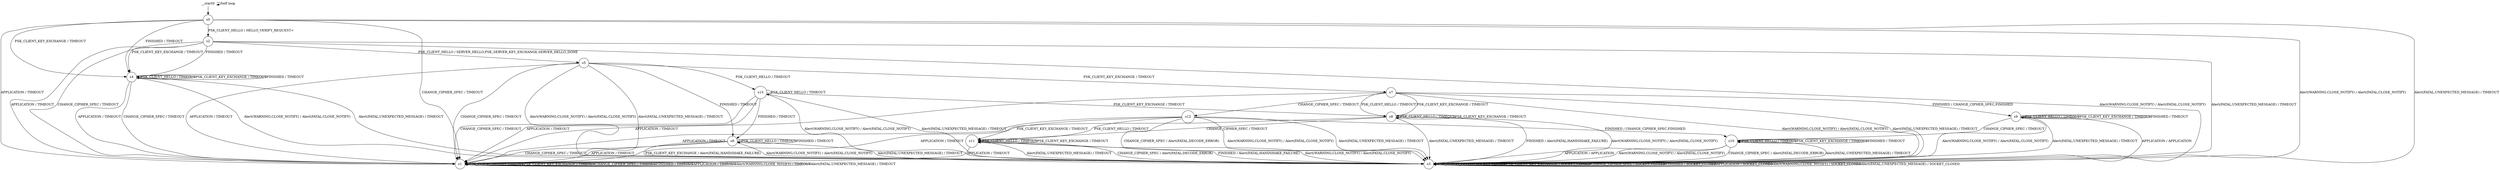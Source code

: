 digraph g {
	graph [name=g];
	s0	[label=s0,
		shape=circle];
	s1	[label=s1,
		shape=circle];
	s0 -> s1	[key=0,
		label="CHANGE_CIPHER_SPEC / TIMEOUT"];
	s0 -> s1	[key=1,
		label="APPLICATION / TIMEOUT"];
	s2	[label=s2,
		shape=circle];
	s0 -> s2	[key=0,
		label="PSK_CLIENT_HELLO / HELLO_VERIFY_REQUEST+"];
	s3	[label=s3,
		shape=circle];
	s0 -> s3	[key=0,
		label="Alert(WARNING,CLOSE_NOTIFY) / Alert(FATAL,CLOSE_NOTIFY)"];
	s0 -> s3	[key=1,
		label="Alert(FATAL,UNEXPECTED_MESSAGE) / TIMEOUT"];
	s4	[label=s4,
		shape=circle];
	s0 -> s4	[key=0,
		label="PSK_CLIENT_KEY_EXCHANGE / TIMEOUT"];
	s0 -> s4	[key=1,
		label="FINISHED / TIMEOUT"];
	s1 -> s1	[key=0,
		label="PSK_CLIENT_HELLO / TIMEOUT"];
	s1 -> s1	[key=1,
		label="PSK_CLIENT_KEY_EXCHANGE / TIMEOUT"];
	s1 -> s1	[key=2,
		label="CHANGE_CIPHER_SPEC / TIMEOUT"];
	s1 -> s1	[key=3,
		label="FINISHED / TIMEOUT"];
	s1 -> s1	[key=4,
		label="APPLICATION / TIMEOUT"];
	s1 -> s1	[key=5,
		label="Alert(WARNING,CLOSE_NOTIFY) / TIMEOUT"];
	s1 -> s1	[key=6,
		label="Alert(FATAL,UNEXPECTED_MESSAGE) / TIMEOUT"];
	s2 -> s1	[key=0,
		label="CHANGE_CIPHER_SPEC / TIMEOUT"];
	s2 -> s1	[key=1,
		label="APPLICATION / TIMEOUT"];
	s2 -> s3	[key=0,
		label="Alert(WARNING,CLOSE_NOTIFY) / Alert(FATAL,CLOSE_NOTIFY)"];
	s2 -> s3	[key=1,
		label="Alert(FATAL,UNEXPECTED_MESSAGE) / TIMEOUT"];
	s2 -> s4	[key=0,
		label="PSK_CLIENT_KEY_EXCHANGE / TIMEOUT"];
	s2 -> s4	[key=1,
		label="FINISHED / TIMEOUT"];
	s5	[label=s5,
		shape=circle];
	s2 -> s5	[key=0,
		label="PSK_CLIENT_HELLO / SERVER_HELLO,PSK_SERVER_KEY_EXCHANGE,SERVER_HELLO_DONE"];
	s3 -> s3	[key=0,
		label="PSK_CLIENT_HELLO / SOCKET_CLOSED"];
	s3 -> s3	[key=1,
		label="PSK_CLIENT_KEY_EXCHANGE / SOCKET_CLOSED"];
	s3 -> s3	[key=2,
		label="CHANGE_CIPHER_SPEC / SOCKET_CLOSED"];
	s3 -> s3	[key=3,
		label="FINISHED / SOCKET_CLOSED"];
	s3 -> s3	[key=4,
		label="APPLICATION / SOCKET_CLOSED"];
	s3 -> s3	[key=5,
		label="Alert(WARNING,CLOSE_NOTIFY) / SOCKET_CLOSED"];
	s3 -> s3	[key=6,
		label="Alert(FATAL,UNEXPECTED_MESSAGE) / SOCKET_CLOSED"];
	s4 -> s1	[key=0,
		label="CHANGE_CIPHER_SPEC / TIMEOUT"];
	s4 -> s1	[key=1,
		label="APPLICATION / TIMEOUT"];
	s4 -> s3	[key=0,
		label="Alert(WARNING,CLOSE_NOTIFY) / Alert(FATAL,CLOSE_NOTIFY)"];
	s4 -> s3	[key=1,
		label="Alert(FATAL,UNEXPECTED_MESSAGE) / TIMEOUT"];
	s4 -> s4	[key=0,
		label="PSK_CLIENT_HELLO / TIMEOUT"];
	s4 -> s4	[key=1,
		label="PSK_CLIENT_KEY_EXCHANGE / TIMEOUT"];
	s4 -> s4	[key=2,
		label="FINISHED / TIMEOUT"];
	s5 -> s1	[key=0,
		label="CHANGE_CIPHER_SPEC / TIMEOUT"];
	s5 -> s1	[key=1,
		label="APPLICATION / TIMEOUT"];
	s5 -> s3	[key=0,
		label="Alert(WARNING,CLOSE_NOTIFY) / Alert(FATAL,CLOSE_NOTIFY)"];
	s5 -> s3	[key=1,
		label="Alert(FATAL,UNEXPECTED_MESSAGE) / TIMEOUT"];
	s6	[label=s6,
		shape=circle];
	s5 -> s6	[key=0,
		label="FINISHED / TIMEOUT"];
	s7	[label=s7,
		shape=circle];
	s5 -> s7	[key=0,
		label="PSK_CLIENT_KEY_EXCHANGE / TIMEOUT"];
	s13	[label=s13,
		shape=circle];
	s5 -> s13	[key=0,
		label="PSK_CLIENT_HELLO / TIMEOUT"];
	s6 -> s1	[key=0,
		label="CHANGE_CIPHER_SPEC / TIMEOUT"];
	s6 -> s1	[key=1,
		label="APPLICATION / TIMEOUT"];
	s6 -> s3	[key=0,
		label="PSK_CLIENT_KEY_EXCHANGE / Alert(FATAL,HANDSHAKE_FAILURE)"];
	s6 -> s3	[key=1,
		label="Alert(WARNING,CLOSE_NOTIFY) / Alert(FATAL,CLOSE_NOTIFY)"];
	s6 -> s3	[key=2,
		label="Alert(FATAL,UNEXPECTED_MESSAGE) / TIMEOUT"];
	s6 -> s6	[key=0,
		label="PSK_CLIENT_HELLO / TIMEOUT"];
	s6 -> s6	[key=1,
		label="FINISHED / TIMEOUT"];
	s7 -> s1	[key=0,
		label="APPLICATION / TIMEOUT"];
	s7 -> s3	[key=0,
		label="Alert(WARNING,CLOSE_NOTIFY) / Alert(FATAL,CLOSE_NOTIFY)"];
	s7 -> s3	[key=1,
		label="Alert(FATAL,UNEXPECTED_MESSAGE) / TIMEOUT"];
	s8	[label=s8,
		shape=circle];
	s7 -> s8	[key=0,
		label="PSK_CLIENT_HELLO / TIMEOUT"];
	s7 -> s8	[key=1,
		label="PSK_CLIENT_KEY_EXCHANGE / TIMEOUT"];
	s9	[label=s9,
		shape=circle];
	s7 -> s9	[key=0,
		label="FINISHED / CHANGE_CIPHER_SPEC,FINISHED"];
	s12	[label=s12,
		shape=circle];
	s7 -> s12	[key=0,
		label="CHANGE_CIPHER_SPEC / TIMEOUT"];
	s8 -> s1	[key=0,
		label="APPLICATION / TIMEOUT"];
	s8 -> s3	[key=0,
		label="FINISHED / Alert(FATAL,HANDSHAKE_FAILURE)"];
	s8 -> s3	[key=1,
		label="Alert(WARNING,CLOSE_NOTIFY) / Alert(FATAL,CLOSE_NOTIFY)"];
	s8 -> s3	[key=2,
		label="Alert(FATAL,UNEXPECTED_MESSAGE) / TIMEOUT"];
	s8 -> s8	[key=0,
		label="PSK_CLIENT_HELLO / TIMEOUT"];
	s8 -> s8	[key=1,
		label="PSK_CLIENT_KEY_EXCHANGE / TIMEOUT"];
	s11	[label=s11,
		shape=circle];
	s8 -> s11	[key=0,
		label="CHANGE_CIPHER_SPEC / TIMEOUT"];
	s9 -> s3	[key=0,
		label="APPLICATION / APPLICATION"];
	s9 -> s3	[key=1,
		label="Alert(WARNING,CLOSE_NOTIFY) / Alert(FATAL,CLOSE_NOTIFY)"];
	s9 -> s3	[key=2,
		label="Alert(FATAL,UNEXPECTED_MESSAGE) / TIMEOUT"];
	s9 -> s9	[key=0,
		label="PSK_CLIENT_HELLO / TIMEOUT"];
	s9 -> s9	[key=1,
		label="PSK_CLIENT_KEY_EXCHANGE / TIMEOUT"];
	s9 -> s9	[key=2,
		label="FINISHED / TIMEOUT"];
	s10	[label=s10,
		shape=circle];
	s9 -> s10	[key=0,
		label="CHANGE_CIPHER_SPEC / TIMEOUT"];
	s10 -> s3	[key=0,
		label="CHANGE_CIPHER_SPEC / Alert(FATAL,DECODE_ERROR)"];
	s10 -> s3	[key=1,
		label="APPLICATION / APPLICATION"];
	s10 -> s3	[key=2,
		label="Alert(WARNING,CLOSE_NOTIFY) / Alert(FATAL,CLOSE_NOTIFY)"];
	s10 -> s3	[key=3,
		label="Alert(FATAL,UNEXPECTED_MESSAGE) / TIMEOUT"];
	s10 -> s10	[key=0,
		label="PSK_CLIENT_HELLO / TIMEOUT"];
	s10 -> s10	[key=1,
		label="PSK_CLIENT_KEY_EXCHANGE / TIMEOUT"];
	s10 -> s10	[key=2,
		label="FINISHED / TIMEOUT"];
	s11 -> s1	[key=0,
		label="APPLICATION / TIMEOUT"];
	s11 -> s3	[key=0,
		label="CHANGE_CIPHER_SPEC / Alert(FATAL,DECODE_ERROR)"];
	s11 -> s3	[key=1,
		label="FINISHED / Alert(FATAL,HANDSHAKE_FAILURE)"];
	s11 -> s3	[key=2,
		label="Alert(WARNING,CLOSE_NOTIFY) / Alert(FATAL,CLOSE_NOTIFY)"];
	s11 -> s3	[key=3,
		label="Alert(FATAL,UNEXPECTED_MESSAGE) / TIMEOUT"];
	s11 -> s11	[key=0,
		label="PSK_CLIENT_HELLO / TIMEOUT"];
	s11 -> s11	[key=1,
		label="PSK_CLIENT_KEY_EXCHANGE / TIMEOUT"];
	s12 -> s1	[key=0,
		label="APPLICATION / TIMEOUT"];
	s12 -> s3	[key=0,
		label="CHANGE_CIPHER_SPEC / Alert(FATAL,DECODE_ERROR)"];
	s12 -> s3	[key=1,
		label="Alert(WARNING,CLOSE_NOTIFY) / Alert(FATAL,CLOSE_NOTIFY)"];
	s12 -> s3	[key=2,
		label="Alert(FATAL,UNEXPECTED_MESSAGE) / TIMEOUT"];
	s12 -> s10	[key=0,
		label="FINISHED / CHANGE_CIPHER_SPEC,FINISHED"];
	s12 -> s11	[key=0,
		label="PSK_CLIENT_HELLO / TIMEOUT"];
	s12 -> s11	[key=1,
		label="PSK_CLIENT_KEY_EXCHANGE / TIMEOUT"];
	s13 -> s1	[key=0,
		label="CHANGE_CIPHER_SPEC / TIMEOUT"];
	s13 -> s1	[key=1,
		label="APPLICATION / TIMEOUT"];
	s13 -> s3	[key=0,
		label="Alert(WARNING,CLOSE_NOTIFY) / Alert(FATAL,CLOSE_NOTIFY)"];
	s13 -> s3	[key=1,
		label="Alert(FATAL,UNEXPECTED_MESSAGE) / TIMEOUT"];
	s13 -> s6	[key=0,
		label="FINISHED / TIMEOUT"];
	s13 -> s8	[key=0,
		label="PSK_CLIENT_KEY_EXCHANGE / TIMEOUT"];
	s13 -> s13	[key=0,
		label="PSK_CLIENT_HELLO / TIMEOUT"];
	__start0	[height=0,
		shape=none,
		width=0];
	__start0 -> s0	[key=0];
	__start0 -> __start0	[key=0,
		label="Self loop"];
}
